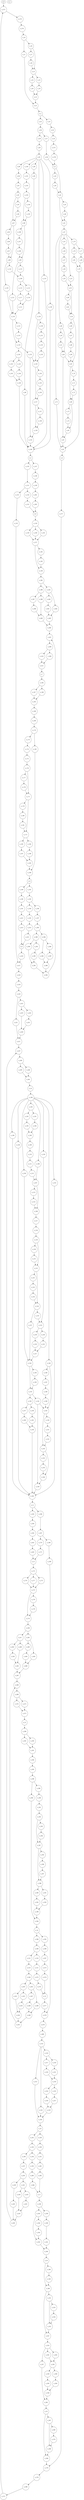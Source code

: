 digraph control_path {
  e_0: entry_node : n ;
  e_1: exit_node : s ;
  e_2 [shape = circle];
  e_3 [shape = circle];
  e_4 [shape = circle];
  e_5 [shape = circle];
  e_6 [shape = circle];
  e_7 [shape = circle];
  e_8 [shape = circle];
  e_9 [shape = circle];
  e_10 [shape = circle];
  e_11 [shape = circle];
  e_12 [shape = circle];
  e_13 [shape = circle];
  e_14 [shape = circle];
  e_15 [shape = circle];
  e_16 [shape = circle];
  e_17 [shape = circle];
  e_18 [shape = circle];
  e_19 [shape = circle];
  e_20 [shape = circle];
  e_21 [shape = circle];
  e_22 [shape = circle];
  e_23 [shape = circle];
  e_24 [shape = circle];
  e_25 [shape = circle];
  e_26 [shape = circle];
  e_27 [shape = circle];
  e_28 [shape = circle];
  e_29 [shape = circle];
  e_30 [shape = circle];
  e_31 [shape = circle];
  e_32 [shape = circle];
  e_33 [shape = circle];
  e_34 [shape = circle];
  e_35 [shape = circle];
  e_36 [shape = circle];
  e_37 [shape = circle];
  e_38 [shape = circle];
  e_39 [shape = circle];
  e_40 [shape = circle];
  e_41 [shape = circle];
  e_42 [shape = circle];
  e_43 [shape = circle];
  e_44 [shape = circle];
  e_45 [shape = circle];
  e_46 [shape = circle];
  e_47 [shape = circle];
  e_48 [shape = circle];
  e_49 [shape = circle];
  e_50 [shape = circle];
  e_51 [shape = circle];
  e_52 [shape = circle];
  e_53 [shape = circle];
  e_54 [shape = circle];
  e_55 [shape = circle];
  e_56 [shape = circle];
  e_57 [shape = circle];
  e_58 [shape = circle];
  e_59 [shape = circle];
  e_60 [shape = circle];
  e_61 [shape = circle];
  e_62 [shape = circle];
  e_63 [shape = circle];
  e_64 [shape = circle];
  e_65 [shape = circle];
  e_66 [shape = circle];
  e_67 [shape = circle];
  e_68 [shape = circle];
  e_69 [shape = circle];
  e_70 [shape = circle];
  e_71 [shape = circle];
  e_72 [shape = circle];
  e_73 [shape = circle];
  e_74 [shape = circle];
  e_75 [shape = circle];
  e_76 [shape = circle];
  e_77 [shape = circle];
  e_78 [shape = circle];
  e_79 [shape = circle];
  e_80 [shape = circle];
  e_81 [shape = circle];
  e_82 [shape = circle];
  e_83 [shape = circle];
  e_84 [shape = circle];
  e_85 [shape = circle];
  e_86 [shape = circle];
  e_87 [shape = circle];
  e_88 [shape = circle];
  e_89 [shape = circle];
  e_90 [shape = circle];
  e_91 [shape = circle];
  e_92 [shape = circle];
  e_93 [shape = circle];
  e_94 [shape = circle];
  e_95 [shape = circle];
  e_96 [shape = circle];
  e_97 [shape = circle];
  e_98 [shape = circle];
  e_99 [shape = circle];
  e_100 [shape = circle];
  e_101 [shape = circle];
  e_102 [shape = circle];
  e_103 [shape = circle];
  e_104 [shape = circle];
  e_105 [shape = circle];
  e_106 [shape = circle];
  e_107 [shape = circle];
  e_108 [shape = circle];
  e_109 [shape = circle];
  e_110 [shape = circle];
  e_111 [shape = circle];
  e_112 [shape = circle];
  e_113 [shape = circle];
  e_114 [shape = circle];
  e_115 [shape = circle];
  e_116 [shape = circle];
  e_117 [shape = circle];
  e_118 [shape = circle];
  e_119 [shape = circle];
  e_120 [shape = circle];
  e_121 [shape = circle];
  e_122 [shape = circle];
  e_123 [shape = circle];
  e_124 [shape = circle];
  e_125 [shape = circle];
  e_126 [shape = circle];
  e_127 [shape = circle];
  e_128 [shape = circle];
  e_129 [shape = circle];
  e_130 [shape = circle];
  e_131 [shape = circle];
  e_132 [shape = circle];
  e_133 [shape = circle];
  e_134 [shape = circle];
  e_135 [shape = circle];
  e_136 [shape = circle];
  e_137 [shape = circle];
  e_138 [shape = circle];
  e_139 [shape = circle];
  e_140 [shape = circle];
  e_141 [shape = circle];
  e_142 [shape = circle];
  e_143 [shape = circle];
  e_144 [shape = circle];
  e_145 [shape = circle];
  e_146 [shape = circle];
  e_147 [shape = circle];
  e_148 [shape = circle];
  e_149 [shape = circle];
  e_150 [shape = circle];
  e_151 [shape = circle];
  e_152 [shape = circle];
  e_153 [shape = circle];
  e_154 [shape = circle];
  e_155 [shape = circle];
  e_156 [shape = circle];
  e_157 [shape = circle];
  e_158 [shape = circle];
  e_159 [shape = circle];
  e_160 [shape = circle];
  e_161 [shape = circle];
  e_162 [shape = circle];
  e_163 [shape = circle];
  e_164 [shape = circle];
  e_165 [shape = circle];
  e_166 [shape = circle];
  e_167 [shape = circle];
  e_168 [shape = circle];
  e_169 [shape = circle];
  e_170 [shape = circle];
  e_171 [shape = circle];
  e_172 [shape = circle];
  e_173 [shape = circle];
  e_174 [shape = circle];
  e_175 [shape = circle];
  e_176 [shape = circle];
  e_177 [shape = circle];
  e_178 [shape = circle];
  e_179 [shape = circle];
  e_180 [shape = circle];
  e_181 [shape = circle];
  e_182 [shape = circle];
  e_183 [shape = circle];
  e_184 [shape = circle];
  e_185 [shape = circle];
  e_186 [shape = circle];
  e_187 [shape = circle];
  e_188 [shape = circle];
  e_189 [shape = circle];
  e_190 [shape = circle];
  e_191 [shape = circle];
  e_192 [shape = circle];
  e_193 [shape = circle];
  e_194 [shape = circle];
  e_195 [shape = circle];
  e_196 [shape = circle];
  e_197 [shape = circle];
  e_198 [shape = circle];
  e_199 [shape = circle];
  e_200 [shape = circle];
  e_201 [shape = circle];
  e_202 [shape = circle];
  e_203 [shape = circle];
  e_204 [shape = circle];
  e_205 [shape = circle];
  e_206 [shape = circle];
  e_207 [shape = circle];
  e_208 [shape = circle];
  e_209 [shape = circle];
  e_210 [shape = circle];
  e_211 [shape = circle];
  e_212 [shape = circle];
  e_213 [shape = circle];
  e_214 [shape = circle];
  e_215 [shape = circle];
  e_216 [shape = circle];
  e_217 [shape = circle];
  e_218 [shape = circle];
  e_219 [shape = circle];
  e_220 [shape = circle];
  e_221 [shape = circle];
  e_222 [shape = circle];
  e_223 [shape = circle];
  e_224 [shape = circle];
  e_225 [shape = circle];
  e_226 [shape = circle];
  e_227 [shape = circle];
  e_228 [shape = circle];
  e_229 [shape = circle];
  e_230 [shape = circle];
  e_231 [shape = circle];
  e_232 [shape = circle];
  e_233 [shape = circle];
  e_234 [shape = circle];
  e_235 [shape = circle];
  e_236 [shape = circle];
  e_237 [shape = circle];
  e_238 [shape = circle];
  e_239 [shape = circle];
  e_240 [shape = circle];
  e_241 [shape = circle];
  e_242 [shape = circle];
  e_243 [shape = circle];
  e_244 [shape = circle];
  e_245 [shape = circle];
  e_246 [shape = circle];
  e_247 [shape = circle];
  e_248 [shape = circle];
  e_249 [shape = circle];
  e_250 [shape = circle];
  e_251 [shape = circle];
  e_252 [shape = circle];
  e_253 [shape = circle];
  e_254 [shape = circle];
  e_255 [shape = circle];
  e_256 [shape = circle];
  e_257 [shape = circle];
  e_258 [shape = circle];
  e_259 [shape = circle];
  e_260 [shape = circle];
  e_261 [shape = circle];
  e_262 [shape = circle];
  e_263 [shape = circle];
  e_264 [shape = circle];
  e_265 [shape = circle];
  e_266 [shape = circle];
  e_267 [shape = circle];
  e_268 [shape = circle];
  e_269 [shape = circle];
  e_270 [shape = circle];
  e_271 [shape = circle];
  e_272 [shape = circle];
  e_273 [shape = circle];
  e_274 [shape = circle];
  e_275 [shape = circle];
  e_276 [shape = circle];
  e_277 [shape = circle];
  e_278 [shape = circle];
  e_279 [shape = circle];
  e_280 [shape = circle];
  e_281 [shape = circle];
  e_282 [shape = circle];
  e_283 [shape = circle];
  e_284 [shape = circle];
  e_285 [shape = circle];
  e_286 [shape = circle];
  e_287 [shape = circle];
  e_288 [shape = circle];
  e_289 [shape = circle];
  e_290 [shape = circle];
  e_291 [shape = circle];
  e_292 [shape = circle];
  e_293 [shape = circle];
  e_294 [shape = circle];
  e_295 [shape = circle];
  e_296 [shape = circle];
  e_297 [shape = circle];
  e_298 [shape = circle];
  e_299 [shape = circle];
  e_300 [shape = circle];
  e_301 [shape = circle];
  e_302 [shape = circle];
  e_303 [shape = circle];
  e_304 [shape = circle];
  e_305 [shape = circle];
  e_306 [shape = circle];
  e_307 [shape = circle];
  e_308 [shape = circle];
  e_309 [shape = circle];
  e_310 [shape = circle];
  e_311 [shape = circle];
  e_312 [shape = circle];
  e_313 [shape = circle];
  e_314 [shape = circle];
  e_315 [shape = circle];
  e_316 [shape = circle];
  e_317 [shape = circle];
  e_318 [shape = circle];
  e_319 [shape = circle];
  e_320 [shape = circle];
  e_321 [shape = circle];
  e_322 [shape = circle];
  e_323 [shape = circle];
  e_324 [shape = circle];
  e_325 [shape = circle];
  e_326 [shape = circle];
  e_327 [shape = circle];
  e_328 [shape = circle];
  e_329 [shape = circle];
  e_330 [shape = circle];
  e_331 [shape = circle];
  e_332 [shape = circle];
  e_333 [shape = circle];
  e_334 [shape = circle];
  e_335 [shape = circle];
  e_336 [shape = circle];
  e_337 [shape = circle];
  e_338 [shape = circle];
  e_339 [shape = circle];
  e_340 [shape = circle];
  e_341 [shape = circle];
  e_342 [shape = circle];
  e_343 [shape = circle];
  e_344 [shape = circle];
  e_345 [shape = circle];
  e_346 [shape = circle];
  e_347 [shape = circle];
  e_348 [shape = circle];
  e_349 [shape = circle];
  e_350 [shape = circle];
  e_351 [shape = circle];
  e_352 [shape = circle];
  e_353 [shape = circle];
  e_354 [shape = circle];
  e_355 [shape = circle];
  e_356 [shape = circle];
  e_357 [shape = circle];
  e_358 [shape = circle];
  e_359 [shape = circle];
  e_360 [shape = circle];
  e_361 [shape = circle];
  e_362 [shape = circle];
  e_363 [shape = circle];
  e_364 [shape = circle];
  e_365 [shape = circle];
  e_366 [shape = circle];
  e_367 [shape = circle];
  e_368 [shape = circle];
  e_369 [shape = circle];
  e_370 [shape = circle];
  e_371 [shape = circle];
  e_372 [shape = circle];
  e_373 [shape = circle];
  e_374 [shape = circle];
  e_375 [shape = circle];
  e_376 [shape = circle];
  e_377 [shape = circle];
  e_378 [shape = circle];
  e_379 [shape = circle];
  e_380 [shape = circle];
  e_381 [shape = circle];
  e_382 [shape = circle];
  e_383 [shape = circle];
  e_384 [shape = circle];
  e_385 [shape = circle];
  e_386 [shape = circle];
  e_387 [shape = circle];
  e_388 [shape = circle];
  e_389 [shape = circle];
  e_390 [shape = circle];
  e_391 [shape = circle];
  e_392 [shape = circle];
  e_393 [shape = circle];
  e_394 [shape = circle];
  e_395 [shape = circle];
  e_396 [shape = circle];
  e_397 [shape = circle];
  e_398 [shape = circle];
  e_399 [shape = circle];
  e_400 [shape = circle];
  e_401 [shape = circle];
  e_402 [shape = circle];
  e_403 [shape = circle];
  e_404 [shape = circle];
  e_405 [shape = circle];
  e_406 [shape = circle];
  e_407 [shape = circle];
  e_408 [shape = circle];
  e_409 [shape = circle];
  e_410 [shape = circle];
  e_411 [shape = circle];
  e_412 [shape = circle];
  e_413 [shape = circle];
  e_414 [shape = circle];
  e_415 [shape = circle];
  e_416 [shape = circle];
  e_417 [shape = circle];
  e_418 [shape = circle];
  e_419 [shape = circle];
  e_420 [shape = circle];
  e_421 [shape = circle];
  e_422 [shape = circle];
  e_423 [shape = circle];
  e_424 [shape = circle];
  e_425 [shape = circle];
  e_426 [shape = circle];
  e_427 [shape = circle];
  e_428 [shape = circle];
  e_429 [shape = circle];
  e_430 [shape = circle];
  e_431 [shape = circle];
  e_432 [shape = circle];
  e_433 [shape = circle];
  e_434 [shape = circle];
  e_435 [shape = circle];
  e_436 [shape = circle];
  e_437 [shape = circle];
  e_438 [shape = circle];
  e_439 [shape = circle];
  e_440 [shape = circle];
  e_441 [shape = circle];
  e_442 [shape = circle];
  e_443 [shape = circle];
  e_444 [shape = circle];
  e_445 [shape = circle];
  e_446 [shape = circle];
  e_447 [shape = circle];
  e_448 [shape = circle];
  e_449 [shape = circle];
  e_450 [shape = circle];
  e_451 [shape = circle];
  e_452 [shape = circle];
  e_453 [shape = circle];
  e_454 [shape = circle];
  e_455 [shape = circle];
  e_456 [shape = circle];
  e_457 [shape = circle];
  e_458 [shape = circle];
  e_459 [shape = circle];
  e_460 [shape = circle];
  e_461 [shape = circle];
  e_462 [shape = circle];
  e_463 [shape = circle];
  e_464 [shape = circle];
  e_465 [shape = circle];
  e_466 [shape = circle];
  e_467 [shape = circle];
  e_468 [shape = circle];
  e_469 [shape = circle];
  e_470 [shape = circle];
  e_471 [shape = circle];
  e_472 [shape = circle];
  e_473 [shape = circle];
  e_474 [shape = circle];
  e_475 [shape = circle];
  e_476 [shape = circle];
  e_477 [shape = circle];
  e_478 [shape = circle];
  e_479 [shape = circle];
  e_480 [shape = circle];
  e_481 [shape = circle];
  e_482 [shape = circle];
  e_483 [shape = circle];
  e_484 [shape = circle];
  e_31 -> e_2;
  e_38 -> e_3;
  e_376 -> e_3;
  e_82 -> e_4;
  e_146 -> e_5;
  e_155 -> e_6;
  e_382 -> e_6;
  e_411 -> e_7;
  e_188 -> e_8;
  e_413 -> e_9;
  e_415 -> e_9;
  e_441 -> e_10;
  e_262 -> e_11;
  e_271 -> e_12;
  e_443 -> e_12;
  e_472 -> e_13;
  e_304 -> e_14;
  e_474 -> e_15;
  e_476 -> e_15;
  e_328 -> e_16;
  e_482 -> e_17;
  e_484 -> e_17;
  e_346 -> e_18;
  e_365 -> e_19;
  e_374 -> e_20;
  e_20 -> e_21;
  e_30 -> e_22;
  e_29 -> e_22;
  e_25 -> e_23;
  e_25 -> e_24;
  e_28 -> e_25;
  e_26 -> e_25;
  e_20 -> e_26;
  e_26 -> e_27;
  e_27 -> e_28;
  e_23 -> e_29;
  e_24 -> e_30;
  e_21 -> e_31;
  e_22 -> e_31;
  e_2 -> e_32;
  e_32 -> e_33;
  e_33 -> e_34;
  e_2 -> e_35;
  e_35 -> e_36;
  e_36 -> e_37;
  e_37 -> e_38;
  e_36 -> e_39;
  e_39 -> e_40;
  e_46 -> e_41;
  e_42 -> e_41;
  e_44 -> e_42;
  e_3 -> e_42;
  e_3 -> e_43;
  e_43 -> e_44;
  e_42 -> e_45;
  e_45 -> e_46;
  e_41 -> e_47;
  e_49 -> e_48;
  e_51 -> e_48;
  e_47 -> e_49;
  e_49 -> e_50;
  e_50 -> e_51;
  e_47 -> e_52;
  e_59 -> e_53;
  e_52 -> e_53;
  e_53 -> e_54;
  e_61 -> e_54;
  e_47 -> e_55;
  e_55 -> e_56;
  e_56 -> e_57;
  e_57 -> e_58;
  e_58 -> e_59;
  e_53 -> e_60;
  e_60 -> e_61;
  e_65 -> e_62;
  e_48 -> e_62;
  e_54 -> e_63;
  e_48 -> e_63;
  e_69 -> e_63;
  e_72 -> e_64;
  e_63 -> e_64;
  e_74 -> e_65;
  e_64 -> e_65;
  e_54 -> e_66;
  e_66 -> e_67;
  e_67 -> e_68;
  e_68 -> e_69;
  e_63 -> e_70;
  e_70 -> e_71;
  e_71 -> e_72;
  e_64 -> e_73;
  e_73 -> e_74;
  e_47 -> e_75;
  e_80 -> e_76;
  e_81 -> e_76;
  e_79 -> e_77;
  e_79 -> e_78;
  e_47 -> e_79;
  e_77 -> e_80;
  e_78 -> e_81;
  e_75 -> e_82;
  e_76 -> e_82;
  e_62 -> e_82;
  e_40 -> e_83;
  e_83 -> e_84;
  e_84 -> e_85;
  e_85 -> e_86;
  e_92 -> e_87;
  e_94 -> e_87;
  e_97 -> e_88;
  e_87 -> e_88;
  e_83 -> e_89;
  e_89 -> e_90;
  e_90 -> e_91;
  e_91 -> e_92;
  e_92 -> e_93;
  e_93 -> e_94;
  e_87 -> e_95;
  e_95 -> e_96;
  e_96 -> e_97;
  e_103 -> e_98;
  e_105 -> e_98;
  e_98 -> e_99;
  e_108 -> e_99;
  e_83 -> e_100;
  e_100 -> e_101;
  e_101 -> e_102;
  e_102 -> e_103;
  e_103 -> e_104;
  e_104 -> e_105;
  e_98 -> e_106;
  e_106 -> e_107;
  e_107 -> e_108;
  e_114 -> e_109;
  e_115 -> e_109;
  e_83 -> e_110;
  e_116 -> e_111;
  e_117 -> e_111;
  e_109 -> e_112;
  e_109 -> e_113;
  e_88 -> e_114;
  e_99 -> e_115;
  e_112 -> e_116;
  e_113 -> e_117;
  e_111 -> e_118;
  e_120 -> e_118;
  e_121 -> e_118;
  e_118 -> e_119;
  e_123 -> e_119;
  e_88 -> e_120;
  e_99 -> e_121;
  e_118 -> e_122;
  e_122 -> e_123;
  e_125 -> e_124;
  e_128 -> e_124;
  e_119 -> e_125;
  e_125 -> e_126;
  e_129 -> e_126;
  e_133 -> e_126;
  e_126 -> e_127;
  e_136 -> e_127;
  e_127 -> e_128;
  e_138 -> e_128;
  e_83 -> e_129;
  e_129 -> e_130;
  e_130 -> e_131;
  e_131 -> e_132;
  e_132 -> e_133;
  e_126 -> e_134;
  e_134 -> e_135;
  e_135 -> e_136;
  e_127 -> e_137;
  e_137 -> e_138;
  e_83 -> e_139;
  e_144 -> e_140;
  e_145 -> e_140;
  e_143 -> e_141;
  e_143 -> e_142;
  e_119 -> e_143;
  e_141 -> e_144;
  e_142 -> e_145;
  e_110 -> e_146;
  e_124 -> e_146;
  e_139 -> e_146;
  e_140 -> e_146;
  e_86 -> e_146;
  e_5 -> e_147;
  e_147 -> e_148;
  e_148 -> e_149;
  e_5 -> e_150;
  e_150 -> e_151;
  e_151 -> e_152;
  e_152 -> e_153;
  e_151 -> e_154;
  e_154 -> e_155;
  e_6 -> e_156;
  e_159 -> e_157;
  e_160 -> e_157;
  e_161 -> e_157;
  e_157 -> e_158;
  e_163 -> e_158;
  e_156 -> e_159;
  e_156 -> e_160;
  e_156 -> e_161;
  e_157 -> e_162;
  e_162 -> e_163;
  e_7 -> e_164;
  e_166 -> e_165;
  e_167 -> e_165;
  e_164 -> e_166;
  e_164 -> e_167;
  e_165 -> e_168;
  e_168 -> e_169;
  e_169 -> e_170;
  e_176 -> e_171;
  e_178 -> e_171;
  e_171 -> e_172;
  e_181 -> e_172;
  e_170 -> e_173;
  e_173 -> e_174;
  e_174 -> e_175;
  e_175 -> e_176;
  e_176 -> e_177;
  e_177 -> e_178;
  e_171 -> e_179;
  e_179 -> e_180;
  e_180 -> e_181;
  e_170 -> e_182;
  e_186 -> e_183;
  e_187 -> e_183;
  e_172 -> e_184;
  e_172 -> e_185;
  e_184 -> e_186;
  e_185 -> e_187;
  e_182 -> e_188;
  e_183 -> e_188;
  e_8 -> e_189;
  e_189 -> e_190;
  e_190 -> e_191;
  e_8 -> e_192;
  e_192 -> e_193;
  e_193 -> e_194;
  e_194 -> e_195;
  e_193 -> e_196;
  e_196 -> e_197;
  e_10 -> e_198;
  e_198 -> e_199;
  e_204 -> e_200;
  e_205 -> e_200;
  e_203 -> e_201;
  e_203 -> e_202;
  e_198 -> e_203;
  e_201 -> e_204;
  e_202 -> e_205;
  e_198 -> e_206;
  e_206 -> e_207;
  e_212 -> e_207;
  e_207 -> e_208;
  e_214 -> e_208;
  e_200 -> e_209;
  e_209 -> e_210;
  e_210 -> e_211;
  e_211 -> e_212;
  e_207 -> e_213;
  e_213 -> e_214;
  e_219 -> e_215;
  e_221 -> e_215;
  e_215 -> e_216;
  e_224 -> e_216;
  e_208 -> e_217;
  e_217 -> e_218;
  e_218 -> e_219;
  e_219 -> e_220;
  e_220 -> e_221;
  e_215 -> e_222;
  e_222 -> e_223;
  e_223 -> e_224;
  e_230 -> e_225;
  e_231 -> e_225;
  e_198 -> e_226;
  e_232 -> e_227;
  e_233 -> e_227;
  e_225 -> e_228;
  e_225 -> e_229;
  e_198 -> e_230;
  e_216 -> e_231;
  e_228 -> e_232;
  e_229 -> e_233;
  e_227 -> e_234;
  e_236 -> e_234;
  e_237 -> e_234;
  e_234 -> e_235;
  e_239 -> e_235;
  e_198 -> e_236;
  e_216 -> e_237;
  e_234 -> e_238;
  e_238 -> e_239;
  e_241 -> e_240;
  e_244 -> e_240;
  e_235 -> e_241;
  e_241 -> e_242;
  e_245 -> e_242;
  e_249 -> e_242;
  e_242 -> e_243;
  e_252 -> e_243;
  e_243 -> e_244;
  e_254 -> e_244;
  e_198 -> e_245;
  e_245 -> e_246;
  e_246 -> e_247;
  e_247 -> e_248;
  e_248 -> e_249;
  e_242 -> e_250;
  e_250 -> e_251;
  e_251 -> e_252;
  e_243 -> e_253;
  e_253 -> e_254;
  e_198 -> e_255;
  e_260 -> e_256;
  e_261 -> e_256;
  e_259 -> e_257;
  e_259 -> e_258;
  e_235 -> e_259;
  e_257 -> e_260;
  e_258 -> e_261;
  e_199 -> e_262;
  e_226 -> e_262;
  e_240 -> e_262;
  e_255 -> e_262;
  e_256 -> e_262;
  e_11 -> e_263;
  e_263 -> e_264;
  e_264 -> e_265;
  e_11 -> e_266;
  e_266 -> e_267;
  e_267 -> e_268;
  e_268 -> e_269;
  e_267 -> e_270;
  e_270 -> e_271;
  e_12 -> e_272;
  e_275 -> e_273;
  e_276 -> e_273;
  e_277 -> e_273;
  e_273 -> e_274;
  e_279 -> e_274;
  e_272 -> e_275;
  e_272 -> e_276;
  e_272 -> e_277;
  e_273 -> e_278;
  e_278 -> e_279;
  e_13 -> e_280;
  e_282 -> e_281;
  e_283 -> e_281;
  e_280 -> e_282;
  e_280 -> e_283;
  e_281 -> e_284;
  e_284 -> e_285;
  e_285 -> e_286;
  e_292 -> e_287;
  e_294 -> e_287;
  e_287 -> e_288;
  e_297 -> e_288;
  e_286 -> e_289;
  e_289 -> e_290;
  e_290 -> e_291;
  e_291 -> e_292;
  e_292 -> e_293;
  e_293 -> e_294;
  e_287 -> e_295;
  e_295 -> e_296;
  e_296 -> e_297;
  e_286 -> e_298;
  e_302 -> e_299;
  e_303 -> e_299;
  e_288 -> e_300;
  e_288 -> e_301;
  e_300 -> e_302;
  e_301 -> e_303;
  e_298 -> e_304;
  e_299 -> e_304;
  e_14 -> e_305;
  e_305 -> e_306;
  e_306 -> e_307;
  e_14 -> e_308;
  e_308 -> e_309;
  e_309 -> e_310;
  e_310 -> e_311;
  e_309 -> e_312;
  e_312 -> e_313;
  e_480 -> e_314;
  e_314 -> e_315;
  e_320 -> e_316;
  e_321 -> e_316;
  e_319 -> e_317;
  e_319 -> e_318;
  e_314 -> e_319;
  e_317 -> e_320;
  e_318 -> e_321;
  e_314 -> e_322;
  e_326 -> e_323;
  e_327 -> e_323;
  e_316 -> e_324;
  e_316 -> e_325;
  e_324 -> e_326;
  e_325 -> e_327;
  e_315 -> e_328;
  e_322 -> e_328;
  e_323 -> e_328;
  e_16 -> e_329;
  e_329 -> e_330;
  e_330 -> e_331;
  e_16 -> e_332;
  e_332 -> e_333;
  e_333 -> e_334;
  e_334 -> e_335;
  e_333 -> e_336;
  e_336 -> e_337;
  e_17 -> e_338;
  e_338 -> e_339;
  e_339 -> e_340;
  e_340 -> e_341;
  e_343 -> e_342;
  e_345 -> e_342;
  e_338 -> e_343;
  e_343 -> e_344;
  e_344 -> e_345;
  e_341 -> e_346;
  e_342 -> e_346;
  e_348 -> e_347;
  e_352 -> e_347;
  e_18 -> e_348;
  e_350 -> e_348;
  e_18 -> e_349;
  e_349 -> e_350;
  e_348 -> e_351;
  e_351 -> e_352;
  e_354 -> e_352;
  e_351 -> e_353;
  e_353 -> e_354;
  e_347 -> e_355;
  e_361 -> e_356;
  e_362 -> e_356;
  e_355 -> e_357;
  e_363 -> e_358;
  e_364 -> e_358;
  e_356 -> e_359;
  e_356 -> e_360;
  e_355 -> e_361;
  e_355 -> e_362;
  e_359 -> e_363;
  e_360 -> e_364;
  e_357 -> e_365;
  e_358 -> e_365;
  e_19 -> e_366;
  e_368 -> e_366;
  e_19 -> e_367;
  e_367 -> e_368;
  e_370 -> e_368;
  e_367 -> e_369;
  e_369 -> e_370;
  e_380 -> e_371;
  e_0 -> e_372;
  e_371 -> e_372;
  e_372 -> e_373;
  e_373 -> e_374;
  e_34 -> e_375;
  e_375 -> e_376;
  e_4 -> e_377;
  e_366 -> e_378;
  e_377 -> e_378;
  e_378 -> e_379;
  e_379 -> e_380;
  e_149 -> e_381;
  e_381 -> e_382;
  e_197 -> e_383;
  e_383 -> e_384;
  e_384 -> e_385;
  e_384 -> e_386;
  e_386 -> e_387;
  e_385 -> e_388;
  e_387 -> e_388;
  e_383 -> e_389;
  e_389 -> e_390;
  e_389 -> e_391;
  e_391 -> e_392;
  e_390 -> e_393;
  e_392 -> e_393;
  e_388 -> e_394;
  e_393 -> e_394;
  e_158 -> e_395;
  e_395 -> e_396;
  e_396 -> e_397;
  e_397 -> e_398;
  e_396 -> e_399;
  e_398 -> e_400;
  e_399 -> e_400;
  e_395 -> e_401;
  e_401 -> e_402;
  e_402 -> e_403;
  e_401 -> e_404;
  e_403 -> e_405;
  e_404 -> e_405;
  e_400 -> e_406;
  e_405 -> e_406;
  e_394 -> e_407;
  e_406 -> e_407;
  e_407 -> e_408;
  e_408 -> e_409;
  e_408 -> e_410;
  e_409 -> e_411;
  e_410 -> e_411;
  e_191 -> e_412;
  e_412 -> e_413;
  e_195 -> e_414;
  e_414 -> e_415;
  e_9 -> e_416;
  e_153 -> e_417;
  e_416 -> e_417;
  e_417 -> e_418;
  e_418 -> e_419;
  e_419 -> e_420;
  e_420 -> e_421;
  e_420 -> e_422;
  e_422 -> e_423;
  e_422 -> e_424;
  e_424 -> e_425;
  e_423 -> e_426;
  e_425 -> e_426;
  e_421 -> e_427;
  e_426 -> e_427;
  e_337 -> e_428;
  e_428 -> e_429;
  e_429 -> e_430;
  e_428 -> e_431;
  e_431 -> e_432;
  e_432 -> e_433;
  e_431 -> e_434;
  e_433 -> e_435;
  e_434 -> e_435;
  e_430 -> e_436;
  e_435 -> e_436;
  e_427 -> e_437;
  e_436 -> e_437;
  e_437 -> e_438;
  e_438 -> e_439;
  e_438 -> e_440;
  e_439 -> e_441;
  e_440 -> e_441;
  e_265 -> e_442;
  e_442 -> e_443;
  e_313 -> e_444;
  e_444 -> e_445;
  e_445 -> e_446;
  e_445 -> e_447;
  e_447 -> e_448;
  e_446 -> e_449;
  e_448 -> e_449;
  e_444 -> e_450;
  e_450 -> e_451;
  e_450 -> e_452;
  e_452 -> e_453;
  e_451 -> e_454;
  e_453 -> e_454;
  e_449 -> e_455;
  e_454 -> e_455;
  e_274 -> e_456;
  e_456 -> e_457;
  e_457 -> e_458;
  e_458 -> e_459;
  e_457 -> e_460;
  e_459 -> e_461;
  e_460 -> e_461;
  e_456 -> e_462;
  e_462 -> e_463;
  e_463 -> e_464;
  e_462 -> e_465;
  e_464 -> e_466;
  e_465 -> e_466;
  e_461 -> e_467;
  e_466 -> e_467;
  e_455 -> e_468;
  e_467 -> e_468;
  e_468 -> e_469;
  e_469 -> e_470;
  e_469 -> e_471;
  e_470 -> e_472;
  e_471 -> e_472;
  e_307 -> e_473;
  e_473 -> e_474;
  e_311 -> e_475;
  e_475 -> e_476;
  e_15 -> e_477;
  e_269 -> e_478;
  e_477 -> e_478;
  e_478 -> e_479;
  e_479 -> e_480;
  e_331 -> e_481;
  e_481 -> e_482;
  e_335 -> e_483;
  e_483 -> e_484;
}
